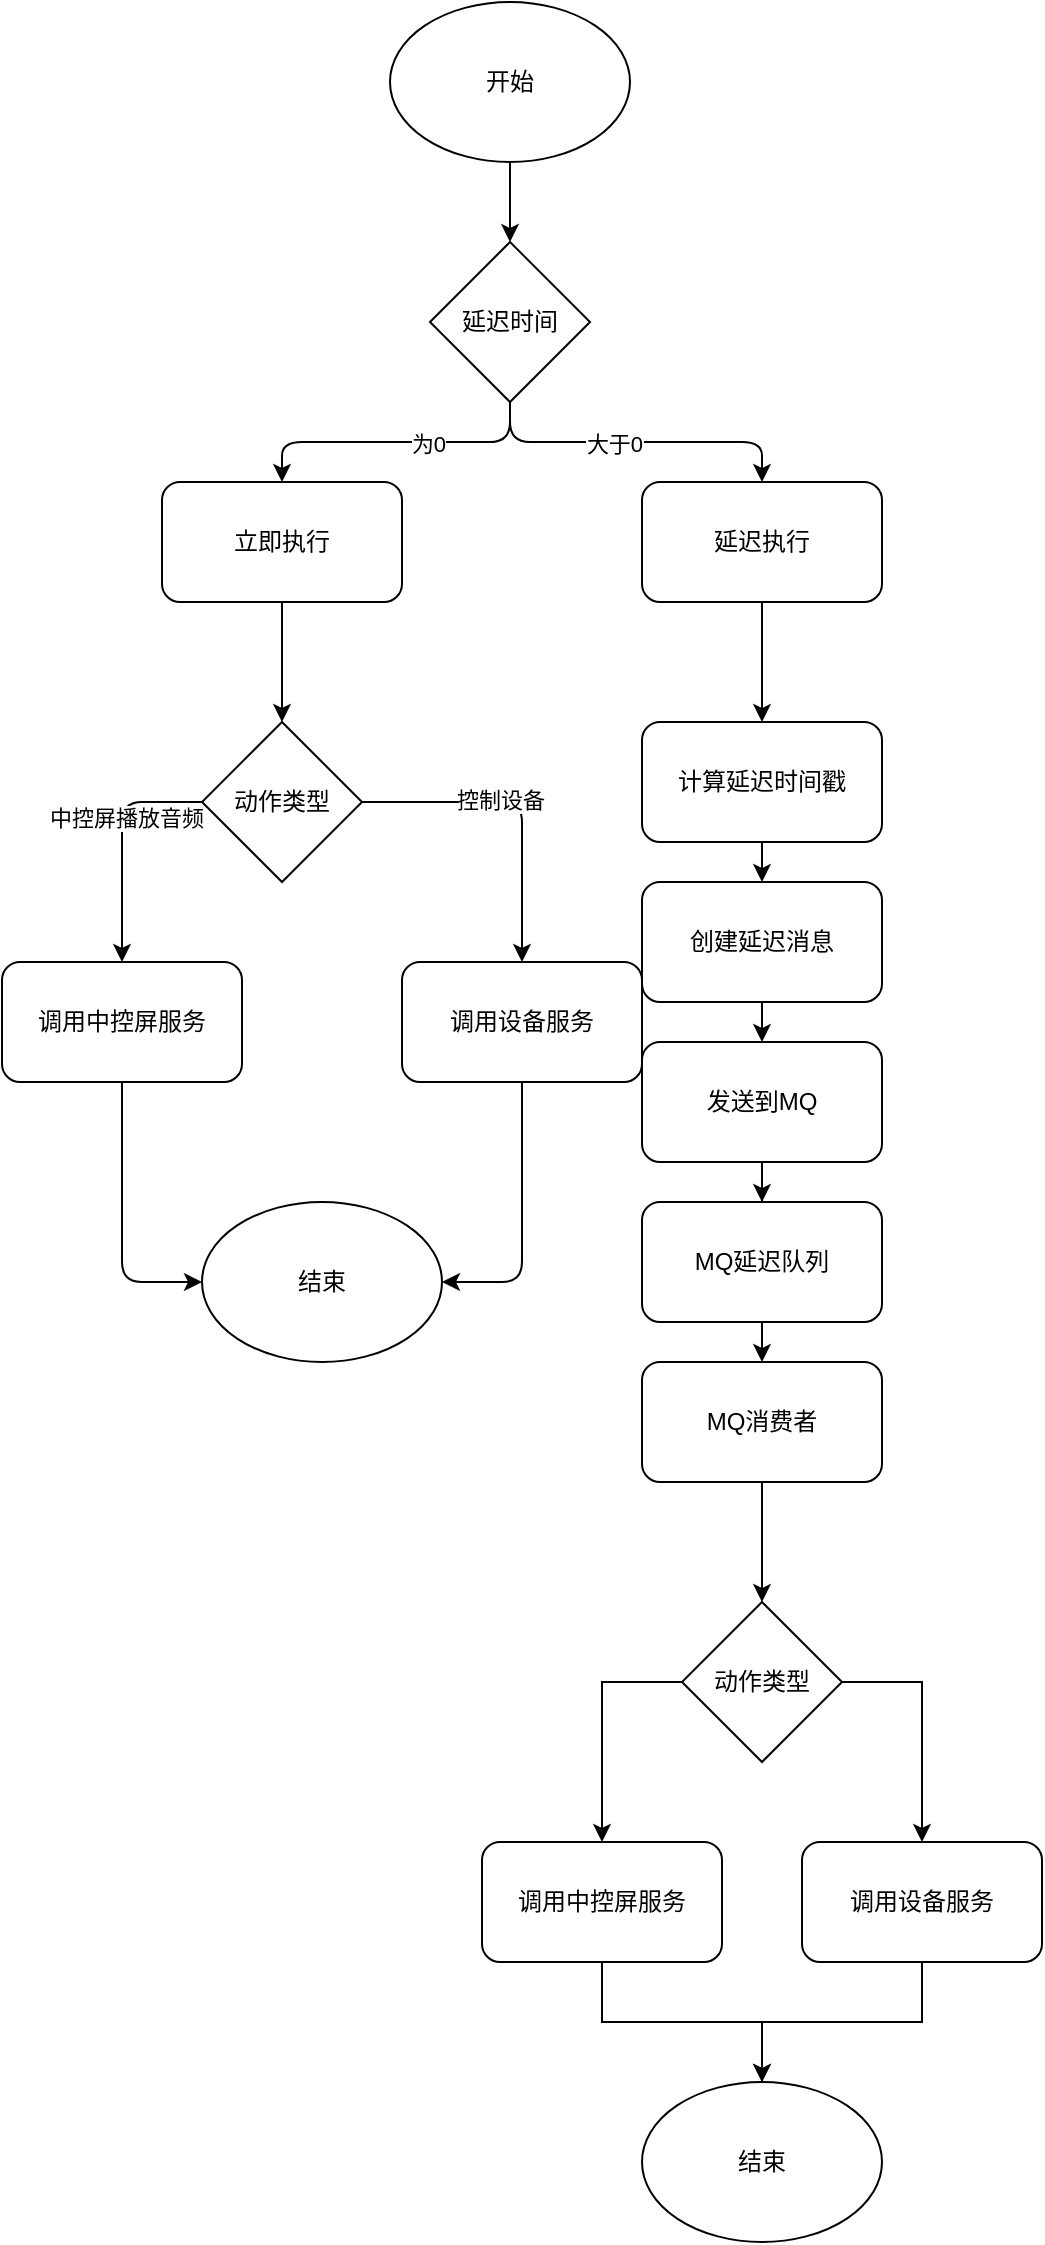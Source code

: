 <mxfile version="24.6.4" type="github">
  <diagram name="第 1 页" id="2WSi1hGCRJC_7CjCiC8K">
    <mxGraphModel dx="1306" dy="717" grid="1" gridSize="10" guides="1" tooltips="1" connect="1" arrows="1" fold="1" page="1" pageScale="1" pageWidth="827" pageHeight="1169" math="0" shadow="0">
      <root>
        <mxCell id="0" />
        <mxCell id="1" parent="0" />
        <mxCell id="HHq6HVilVfcgtZXqQbhS-1" value="开始" style="ellipse;whiteSpace=wrap;html=1;" vertex="1" parent="1">
          <mxGeometry x="354" y="40" width="120" height="80" as="geometry" />
        </mxCell>
        <mxCell id="HHq6HVilVfcgtZXqQbhS-2" value="延迟时间" style="rhombus;whiteSpace=wrap;html=1;" vertex="1" parent="1">
          <mxGeometry x="374" y="160" width="80" height="80" as="geometry" />
        </mxCell>
        <mxCell id="HHq6HVilVfcgtZXqQbhS-3" value="立即执行" style="rounded=1;whiteSpace=wrap;html=1;" vertex="1" parent="1">
          <mxGeometry x="240" y="280" width="120" height="60" as="geometry" />
        </mxCell>
        <mxCell id="HHq6HVilVfcgtZXqQbhS-4" value="延迟执行" style="rounded=1;whiteSpace=wrap;html=1;" vertex="1" parent="1">
          <mxGeometry x="480" y="280" width="120" height="60" as="geometry" />
        </mxCell>
        <mxCell id="HHq6HVilVfcgtZXqQbhS-5" value="动作类型" style="rhombus;whiteSpace=wrap;html=1;" vertex="1" parent="1">
          <mxGeometry x="260" y="400" width="80" height="80" as="geometry" />
        </mxCell>
        <mxCell id="HHq6HVilVfcgtZXqQbhS-6" value="调用中控屏服务" style="rounded=1;whiteSpace=wrap;html=1;" vertex="1" parent="1">
          <mxGeometry x="160" y="520" width="120" height="60" as="geometry" />
        </mxCell>
        <mxCell id="HHq6HVilVfcgtZXqQbhS-7" value="调用设备服务" style="rounded=1;whiteSpace=wrap;html=1;" vertex="1" parent="1">
          <mxGeometry x="360" y="520" width="120" height="60" as="geometry" />
        </mxCell>
        <mxCell id="HHq6HVilVfcgtZXqQbhS-8" value="结束" style="ellipse;whiteSpace=wrap;html=1;" vertex="1" parent="1">
          <mxGeometry x="260" y="640" width="120" height="80" as="geometry" />
        </mxCell>
        <mxCell id="HHq6HVilVfcgtZXqQbhS-9" value="计算延迟时间戳" style="rounded=1;whiteSpace=wrap;html=1;" vertex="1" parent="1">
          <mxGeometry x="480" y="400" width="120" height="60" as="geometry" />
        </mxCell>
        <mxCell id="HHq6HVilVfcgtZXqQbhS-10" value="创建延迟消息" style="rounded=1;whiteSpace=wrap;html=1;" vertex="1" parent="1">
          <mxGeometry x="480" y="480" width="120" height="60" as="geometry" />
        </mxCell>
        <mxCell id="HHq6HVilVfcgtZXqQbhS-11" style="edgeStyle=orthogonalEdgeStyle;rounded=0;orthogonalLoop=1;jettySize=auto;html=1;exitX=0.5;exitY=1;exitDx=0;exitDy=0;" edge="1" parent="1" source="HHq6HVilVfcgtZXqQbhS-12" target="HHq6HVilVfcgtZXqQbhS-14">
          <mxGeometry relative="1" as="geometry" />
        </mxCell>
        <mxCell id="HHq6HVilVfcgtZXqQbhS-12" value="发送到MQ" style="rounded=1;whiteSpace=wrap;html=1;" vertex="1" parent="1">
          <mxGeometry x="480" y="560" width="120" height="60" as="geometry" />
        </mxCell>
        <mxCell id="HHq6HVilVfcgtZXqQbhS-13" style="edgeStyle=orthogonalEdgeStyle;rounded=0;orthogonalLoop=1;jettySize=auto;html=1;exitX=0.5;exitY=1;exitDx=0;exitDy=0;entryX=0.5;entryY=0;entryDx=0;entryDy=0;" edge="1" parent="1" source="HHq6HVilVfcgtZXqQbhS-14" target="HHq6HVilVfcgtZXqQbhS-16">
          <mxGeometry relative="1" as="geometry" />
        </mxCell>
        <mxCell id="HHq6HVilVfcgtZXqQbhS-14" value="MQ延迟队列" style="rounded=1;whiteSpace=wrap;html=1;" vertex="1" parent="1">
          <mxGeometry x="480" y="640" width="120" height="60" as="geometry" />
        </mxCell>
        <mxCell id="HHq6HVilVfcgtZXqQbhS-15" style="edgeStyle=orthogonalEdgeStyle;rounded=0;orthogonalLoop=1;jettySize=auto;html=1;exitX=0.5;exitY=1;exitDx=0;exitDy=0;" edge="1" parent="1" source="HHq6HVilVfcgtZXqQbhS-16" target="HHq6HVilVfcgtZXqQbhS-19">
          <mxGeometry relative="1" as="geometry" />
        </mxCell>
        <mxCell id="HHq6HVilVfcgtZXqQbhS-16" value="MQ消费者" style="rounded=1;whiteSpace=wrap;html=1;" vertex="1" parent="1">
          <mxGeometry x="480" y="720" width="120" height="60" as="geometry" />
        </mxCell>
        <mxCell id="HHq6HVilVfcgtZXqQbhS-17" style="edgeStyle=orthogonalEdgeStyle;rounded=0;orthogonalLoop=1;jettySize=auto;html=1;exitX=0;exitY=0.5;exitDx=0;exitDy=0;" edge="1" parent="1" source="HHq6HVilVfcgtZXqQbhS-19" target="HHq6HVilVfcgtZXqQbhS-21">
          <mxGeometry relative="1" as="geometry" />
        </mxCell>
        <mxCell id="HHq6HVilVfcgtZXqQbhS-18" style="edgeStyle=orthogonalEdgeStyle;rounded=0;orthogonalLoop=1;jettySize=auto;html=1;exitX=1;exitY=0.5;exitDx=0;exitDy=0;" edge="1" parent="1" source="HHq6HVilVfcgtZXqQbhS-19" target="HHq6HVilVfcgtZXqQbhS-23">
          <mxGeometry relative="1" as="geometry" />
        </mxCell>
        <mxCell id="HHq6HVilVfcgtZXqQbhS-19" value="动作类型" style="rhombus;whiteSpace=wrap;html=1;" vertex="1" parent="1">
          <mxGeometry x="500" y="840" width="80" height="80" as="geometry" />
        </mxCell>
        <mxCell id="HHq6HVilVfcgtZXqQbhS-20" style="edgeStyle=orthogonalEdgeStyle;rounded=0;orthogonalLoop=1;jettySize=auto;html=1;exitX=0.5;exitY=1;exitDx=0;exitDy=0;" edge="1" parent="1" source="HHq6HVilVfcgtZXqQbhS-21" target="HHq6HVilVfcgtZXqQbhS-24">
          <mxGeometry relative="1" as="geometry" />
        </mxCell>
        <mxCell id="HHq6HVilVfcgtZXqQbhS-21" value="调用中控屏服务" style="rounded=1;whiteSpace=wrap;html=1;" vertex="1" parent="1">
          <mxGeometry x="400" y="960" width="120" height="60" as="geometry" />
        </mxCell>
        <mxCell id="HHq6HVilVfcgtZXqQbhS-22" style="edgeStyle=orthogonalEdgeStyle;rounded=0;orthogonalLoop=1;jettySize=auto;html=1;exitX=0.5;exitY=1;exitDx=0;exitDy=0;entryX=0.5;entryY=0;entryDx=0;entryDy=0;" edge="1" parent="1" source="HHq6HVilVfcgtZXqQbhS-23" target="HHq6HVilVfcgtZXqQbhS-24">
          <mxGeometry relative="1" as="geometry" />
        </mxCell>
        <mxCell id="HHq6HVilVfcgtZXqQbhS-23" value="调用设备服务" style="rounded=1;whiteSpace=wrap;html=1;" vertex="1" parent="1">
          <mxGeometry x="560" y="960" width="120" height="60" as="geometry" />
        </mxCell>
        <mxCell id="HHq6HVilVfcgtZXqQbhS-24" value="结束" style="ellipse;whiteSpace=wrap;html=1;" vertex="1" parent="1">
          <mxGeometry x="480" y="1080" width="120" height="80" as="geometry" />
        </mxCell>
        <mxCell id="HHq6HVilVfcgtZXqQbhS-25" value="" style="endArrow=classic;html=1;exitX=0.5;exitY=1;exitDx=0;exitDy=0;entryX=0.5;entryY=0;entryDx=0;entryDy=0;" edge="1" parent="1" source="HHq6HVilVfcgtZXqQbhS-1" target="HHq6HVilVfcgtZXqQbhS-2">
          <mxGeometry width="50" height="50" relative="1" as="geometry">
            <mxPoint x="390" y="330" as="sourcePoint" />
            <mxPoint x="440" y="280" as="targetPoint" />
          </mxGeometry>
        </mxCell>
        <mxCell id="HHq6HVilVfcgtZXqQbhS-26" value="" style="endArrow=classic;html=1;exitX=0.5;exitY=1;exitDx=0;exitDy=0;entryX=0.5;entryY=0;entryDx=0;entryDy=0;" edge="1" parent="1" source="HHq6HVilVfcgtZXqQbhS-2" target="HHq6HVilVfcgtZXqQbhS-3">
          <mxGeometry width="50" height="50" relative="1" as="geometry">
            <mxPoint x="390" y="330" as="sourcePoint" />
            <mxPoint x="440" y="280" as="targetPoint" />
            <Array as="points">
              <mxPoint x="414" y="260" />
              <mxPoint x="300" y="260" />
            </Array>
          </mxGeometry>
        </mxCell>
        <mxCell id="HHq6HVilVfcgtZXqQbhS-27" value="为0" style="edgeLabel;html=1;align=center;verticalAlign=middle;resizable=0;points=[];" vertex="1" connectable="0" parent="HHq6HVilVfcgtZXqQbhS-26">
          <mxGeometry x="-0.2" y="1" relative="1" as="geometry">
            <mxPoint as="offset" />
          </mxGeometry>
        </mxCell>
        <mxCell id="HHq6HVilVfcgtZXqQbhS-28" value="" style="endArrow=classic;html=1;exitX=0.5;exitY=1;exitDx=0;exitDy=0;entryX=0.5;entryY=0;entryDx=0;entryDy=0;" edge="1" parent="1" source="HHq6HVilVfcgtZXqQbhS-2" target="HHq6HVilVfcgtZXqQbhS-4">
          <mxGeometry width="50" height="50" relative="1" as="geometry">
            <mxPoint x="390" y="330" as="sourcePoint" />
            <mxPoint x="440" y="280" as="targetPoint" />
            <Array as="points">
              <mxPoint x="414" y="260" />
              <mxPoint x="540" y="260" />
            </Array>
          </mxGeometry>
        </mxCell>
        <mxCell id="HHq6HVilVfcgtZXqQbhS-29" value="大于0" style="edgeLabel;html=1;align=center;verticalAlign=middle;resizable=0;points=[];" vertex="1" connectable="0" parent="HHq6HVilVfcgtZXqQbhS-28">
          <mxGeometry x="-0.133" y="-1" relative="1" as="geometry">
            <mxPoint as="offset" />
          </mxGeometry>
        </mxCell>
        <mxCell id="HHq6HVilVfcgtZXqQbhS-30" value="" style="endArrow=classic;html=  1;exitX=0.5;exitY=1;exitDx=0;exitDy=0;entryX=0.5;entryY=0;entryDx=0;entryDy=0;" edge="1" parent="1" source="HHq6HVilVfcgtZXqQbhS-3" target="HHq6HVilVfcgtZXqQbhS-5">
          <mxGeometry width="50" height="50" relative="1" as="geometry">
            <mxPoint x="390" y="330" as="sourcePoint" />
            <mxPoint x="440" y="280" as="targetPoint" />
          </mxGeometry>
        </mxCell>
        <mxCell id="HHq6HVilVfcgtZXqQbhS-31" value="" style="endArrow=classic;html=1;exitX=0;exitY=0.5;exitDx=0;exitDy=0;entryX=0.5;entryY=0;entryDx=0;entryDy=0;" edge="1" parent="1" source="HHq6HVilVfcgtZXqQbhS-5" target="HHq6HVilVfcgtZXqQbhS-6">
          <mxGeometry width="50" height="50" relative="1" as="geometry">
            <mxPoint x="390" y="330" as="sourcePoint" />
            <mxPoint x="440" y="280" as="targetPoint" />
            <Array as="points">
              <mxPoint x="220" y="440" />
            </Array>
          </mxGeometry>
        </mxCell>
        <mxCell id="HHq6HVilVfcgtZXqQbhS-32" value="中控屏播放音频" style="edgeLabel;html=1;align=center;verticalAlign=middle;resizable=0;points=[];" vertex="1" connectable="0" parent="HHq6HVilVfcgtZXqQbhS-31">
          <mxGeometry x="-0.2" y="2" relative="1" as="geometry">
            <mxPoint as="offset" />
          </mxGeometry>
        </mxCell>
        <mxCell id="HHq6HVilVfcgtZXqQbhS-33" value="" style="endArrow=classic;html=1;exitX=1;exitY=0.5;exitDx=0;exitDy=0;entryX=0.5;entryY=0;entryDx=0;entryDy=0;" edge="1" parent="1" source="HHq6HVilVfcgtZXqQbhS-5" target="HHq6HVilVfcgtZXqQbhS-7">
          <mxGeometry width="50" height="50" relative="1" as="geometry">
            <mxPoint x="390" y="330" as="sourcePoint" />
            <mxPoint x="440" y="280" as="targetPoint" />
            <Array as="points">
              <mxPoint x="420" y="440" />
            </Array>
          </mxGeometry>
        </mxCell>
        <mxCell id="HHq6HVilVfcgtZXqQbhS-34" value="控制设备" style="edgeLabel;html=1;align=center;verticalAlign=middle;resizable=0;points=[];" vertex="1" connectable="0" parent="HHq6HVilVfcgtZXqQbhS-33">
          <mxGeometry x="-0.143" y="1" relative="1" as="geometry">
            <mxPoint as="offset" />
          </mxGeometry>
        </mxCell>
        <mxCell id="HHq6HVilVfcgtZXqQbhS-35" value="" style="endArrow=classic;html=1;exitX=0.5;exitY=1;exitDx=0;exitDy=0;entryX=0;entryY=0.5;entryDx=0;entryDy=0;" edge="1" parent="1" source="HHq6HVilVfcgtZXqQbhS-6" target="HHq6HVilVfcgtZXqQbhS-8">
          <mxGeometry width="50" height="50" relative="1" as="geometry">
            <mxPoint x="390" y="330" as="sourcePoint" />
            <mxPoint x="440" y="280" as="targetPoint" />
            <Array as="points">
              <mxPoint x="220" y="680" />
            </Array>
          </mxGeometry>
        </mxCell>
        <mxCell id="HHq6HVilVfcgtZXqQbhS-36" value="" style="endArrow=classic;html=1;exitX=0.5;exitY=1;exitDx=0;exitDy=0;entryX=1;entryY=0.5;entryDx=0;entryDy=0;" edge="1" parent="1" source="HHq6HVilVfcgtZXqQbhS-7" target="HHq6HVilVfcgtZXqQbhS-8">
          <mxGeometry width="50" height="50" relative="1" as="geometry">
            <mxPoint x="390" y="330" as="sourcePoint" />
            <mxPoint x="440" y="280" as="targetPoint" />
            <Array as="points">
              <mxPoint x="420" y="680" />
            </Array>
          </mxGeometry>
        </mxCell>
        <mxCell id="HHq6HVilVfcgtZXqQbhS-37" value="" style="endArrow=classic;html=1;exitX=0.5;exitY=1;exitDx=0;exitDy=0;entryX=0.5;entryY=0;entryDx=0;entryDy=0;" edge="1" parent="1" source="HHq6HVilVfcgtZXqQbhS-4" target="HHq6HVilVfcgtZXqQbhS-9">
          <mxGeometry width="50" height="50" relative="1" as="geometry">
            <mxPoint x="390" y="330" as="sourcePoint" />
            <mxPoint x="440" y="280" as="targetPoint" />
          </mxGeometry>
        </mxCell>
        <mxCell id="HHq6HVilVfcgtZXqQbhS-38" value="" style="endArrow=classic;html=1;exitX=0.5;exitY=1;exitDx=0;exitDy=0;entryX=0.5;entryY=0;entryDx=0;entryDy=0;" edge="1" parent="1" source="HHq6HVilVfcgtZXqQbhS-9" target="HHq6HVilVfcgtZXqQbhS-10">
          <mxGeometry width="50" height="50" relative="1" as="geometry">
            <mxPoint x="390" y="330" as="sourcePoint" />
            <mxPoint x="440" y="280" as="targetPoint" />
          </mxGeometry>
        </mxCell>
        <mxCell id="HHq6HVilVfcgtZXqQbhS-39" value="" style="endArrow=classic;html=1;exitX=0.5;exitY=1;exitDx=0;exitDy=0;entryX=0.5;entryY=0;entryDx=0;entryDy=0;" edge="1" parent="1" source="HHq6HVilVfcgtZXqQbhS-10" target="HHq6HVilVfcgtZXqQbhS-12">
          <mxGeometry width="50" height="50" relative="1" as="geometry">
            <mxPoint x="390" y="330" as="sourcePoint" />
            <mxPoint x="440" y="280" as="targetPoint" />
          </mxGeometry>
        </mxCell>
      </root>
    </mxGraphModel>
  </diagram>
</mxfile>
